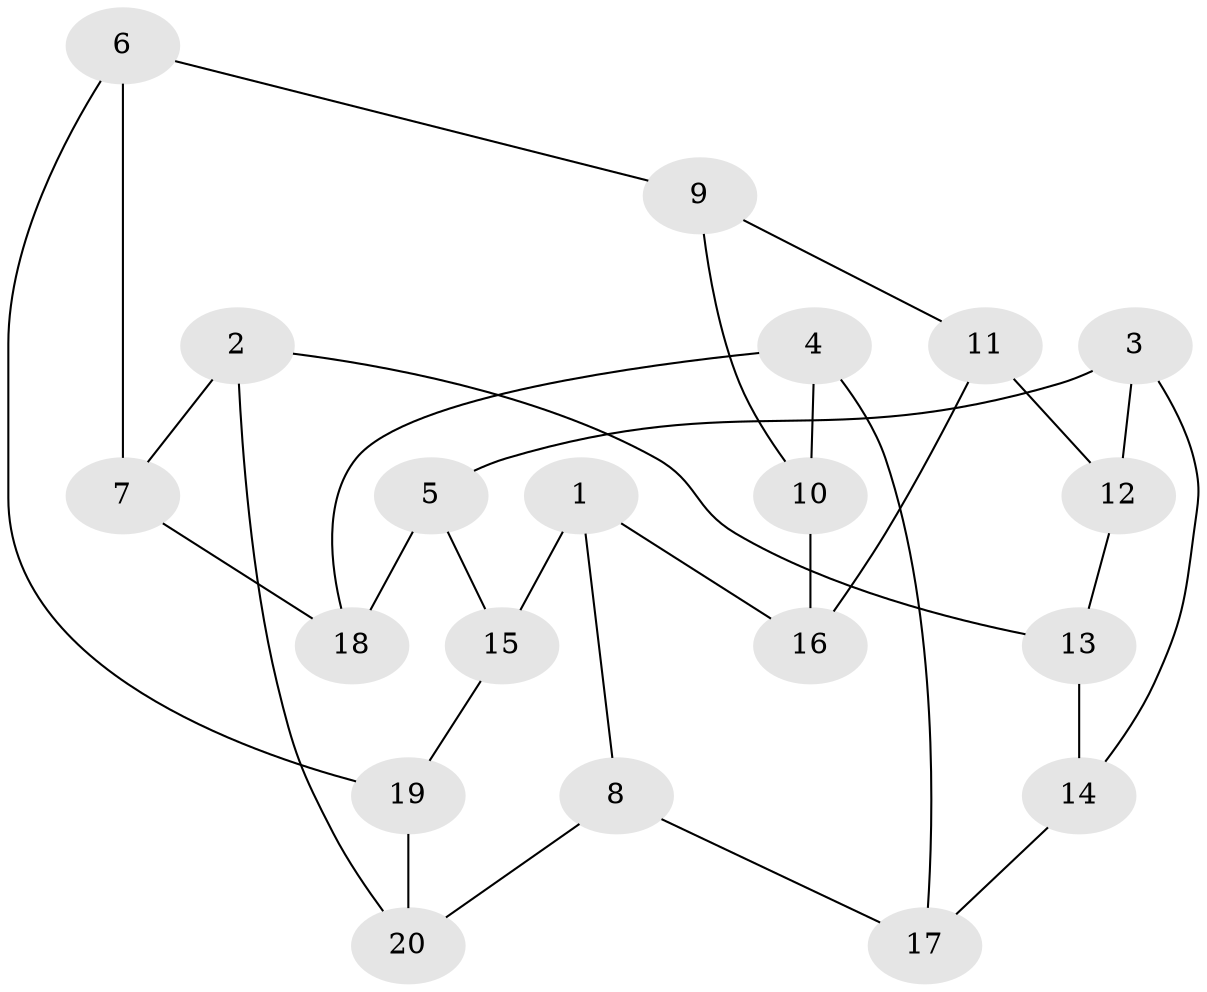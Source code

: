 // Generated by graph-tools (version 1.1) at 2025/46/02/15/25 05:46:28]
// undirected, 20 vertices, 30 edges
graph export_dot {
graph [start="1"]
  node [color=gray90,style=filled];
  1;
  2;
  3;
  4;
  5;
  6;
  7;
  8;
  9;
  10;
  11;
  12;
  13;
  14;
  15;
  16;
  17;
  18;
  19;
  20;
  1 -- 16;
  1 -- 15;
  1 -- 8;
  2 -- 7;
  2 -- 20;
  2 -- 13;
  3 -- 12;
  3 -- 5;
  3 -- 14;
  4 -- 18;
  4 -- 17;
  4 -- 10;
  5 -- 15;
  5 -- 18;
  6 -- 9;
  6 -- 7;
  6 -- 19;
  7 -- 18;
  8 -- 17;
  8 -- 20;
  9 -- 11;
  9 -- 10;
  10 -- 16;
  11 -- 12;
  11 -- 16;
  12 -- 13;
  13 -- 14;
  14 -- 17;
  15 -- 19;
  19 -- 20;
}
